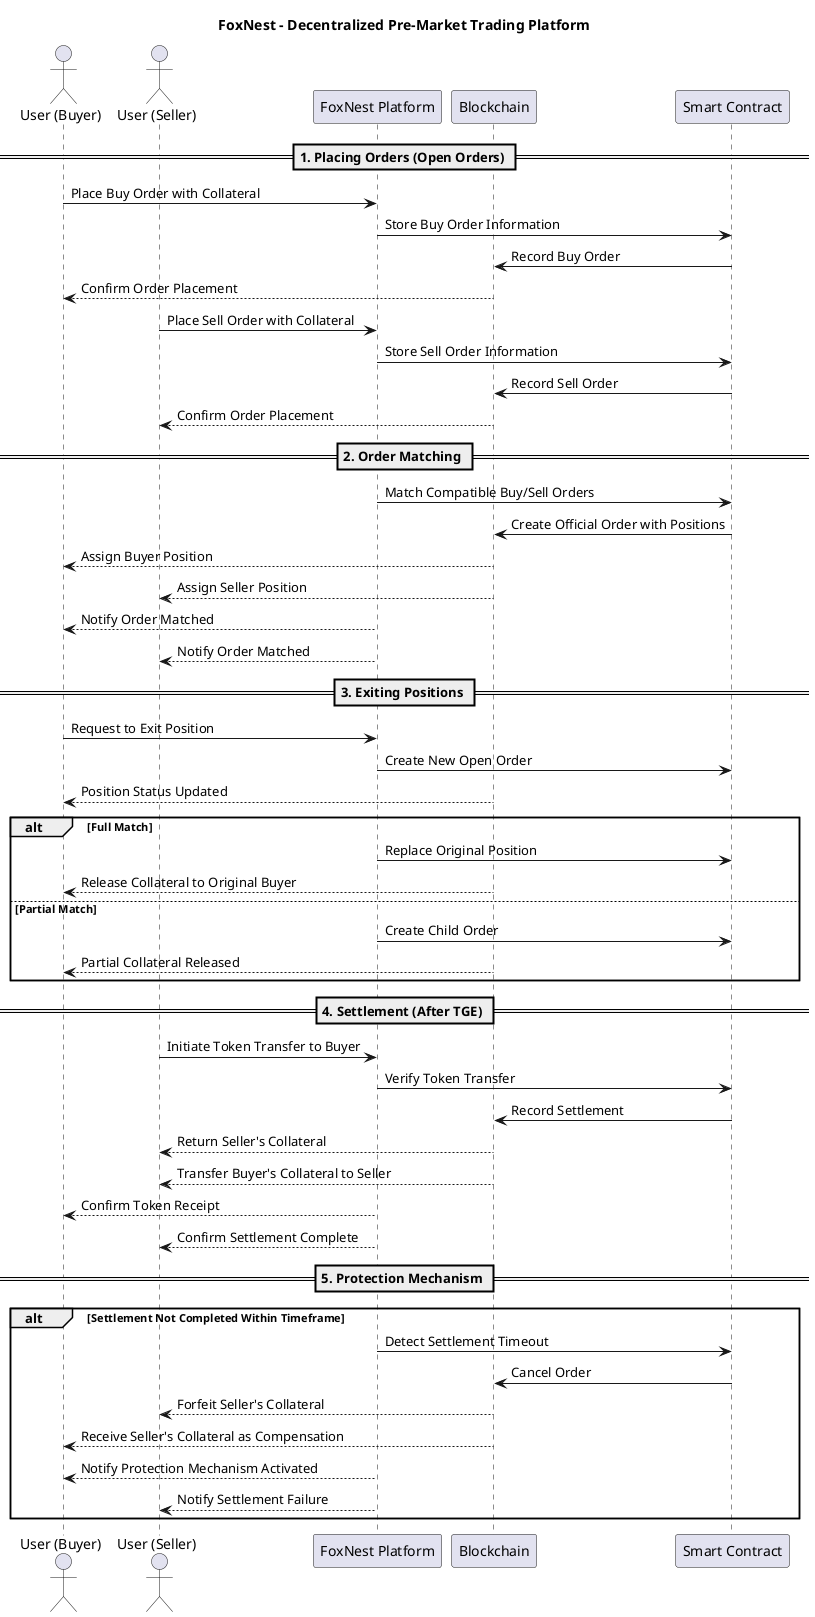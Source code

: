 @startuml FoxNest-Sequence-Diagram

title FoxNest - Decentralized Pre-Market Trading Platform

actor "User (Buyer)" as Buyer
actor "User (Seller)" as Seller
participant "FoxNest Platform" as Platform
participant "Blockchain" as Blockchain
participant "Smart Contract" as Contract

== 1. Placing Orders (Open Orders) ==

Buyer -> Platform: Place Buy Order with Collateral
Platform -> Contract: Store Buy Order Information
Contract -> Blockchain: Record Buy Order
Blockchain --> Buyer: Confirm Order Placement

Seller -> Platform: Place Sell Order with Collateral
Platform -> Contract: Store Sell Order Information
Contract -> Blockchain: Record Sell Order
Blockchain --> Seller: Confirm Order Placement

== 2. Order Matching ==

Platform -> Contract: Match Compatible Buy/Sell Orders
Contract -> Blockchain: Create Official Order with Positions
Blockchain --> Buyer: Assign Buyer Position
Blockchain --> Seller: Assign Seller Position
Platform --> Buyer: Notify Order Matched
Platform --> Seller: Notify Order Matched

== 3. Exiting Positions ==

Buyer -> Platform: Request to Exit Position
Platform -> Contract: Create New Open Order
Blockchain --> Buyer: Position Status Updated

alt Full Match
    Platform -> Contract: Replace Original Position
    Blockchain --> Buyer: Release Collateral to Original Buyer
else Partial Match
    Platform -> Contract: Create Child Order
    Blockchain --> Buyer: Partial Collateral Released
end

== 4. Settlement (After TGE) ==

Seller -> Platform: Initiate Token Transfer to Buyer
Platform -> Contract: Verify Token Transfer
Contract -> Blockchain: Record Settlement
Blockchain --> Seller: Return Seller's Collateral
Blockchain --> Seller: Transfer Buyer's Collateral to Seller
Platform --> Buyer: Confirm Token Receipt
Platform --> Seller: Confirm Settlement Complete

== 5. Protection Mechanism ==

alt Settlement Not Completed Within Timeframe
    Platform -> Contract: Detect Settlement Timeout
    Contract -> Blockchain: Cancel Order
    Blockchain --> Seller: Forfeit Seller's Collateral
    Blockchain --> Buyer: Receive Seller's Collateral as Compensation
    Platform --> Buyer: Notify Protection Mechanism Activated
    Platform --> Seller: Notify Settlement Failure
end

@enduml
